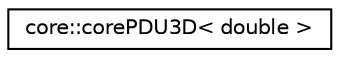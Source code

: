 digraph "Graphical Class Hierarchy"
{
  edge [fontname="Helvetica",fontsize="10",labelfontname="Helvetica",labelfontsize="10"];
  node [fontname="Helvetica",fontsize="10",shape=record];
  rankdir="LR";
  Node1 [label="core::corePDU3D\< double \>",height=0.2,width=0.4,color="black", fillcolor="white", style="filled",URL="$structcore_1_1core_p_d_u3_d.html"];
}
